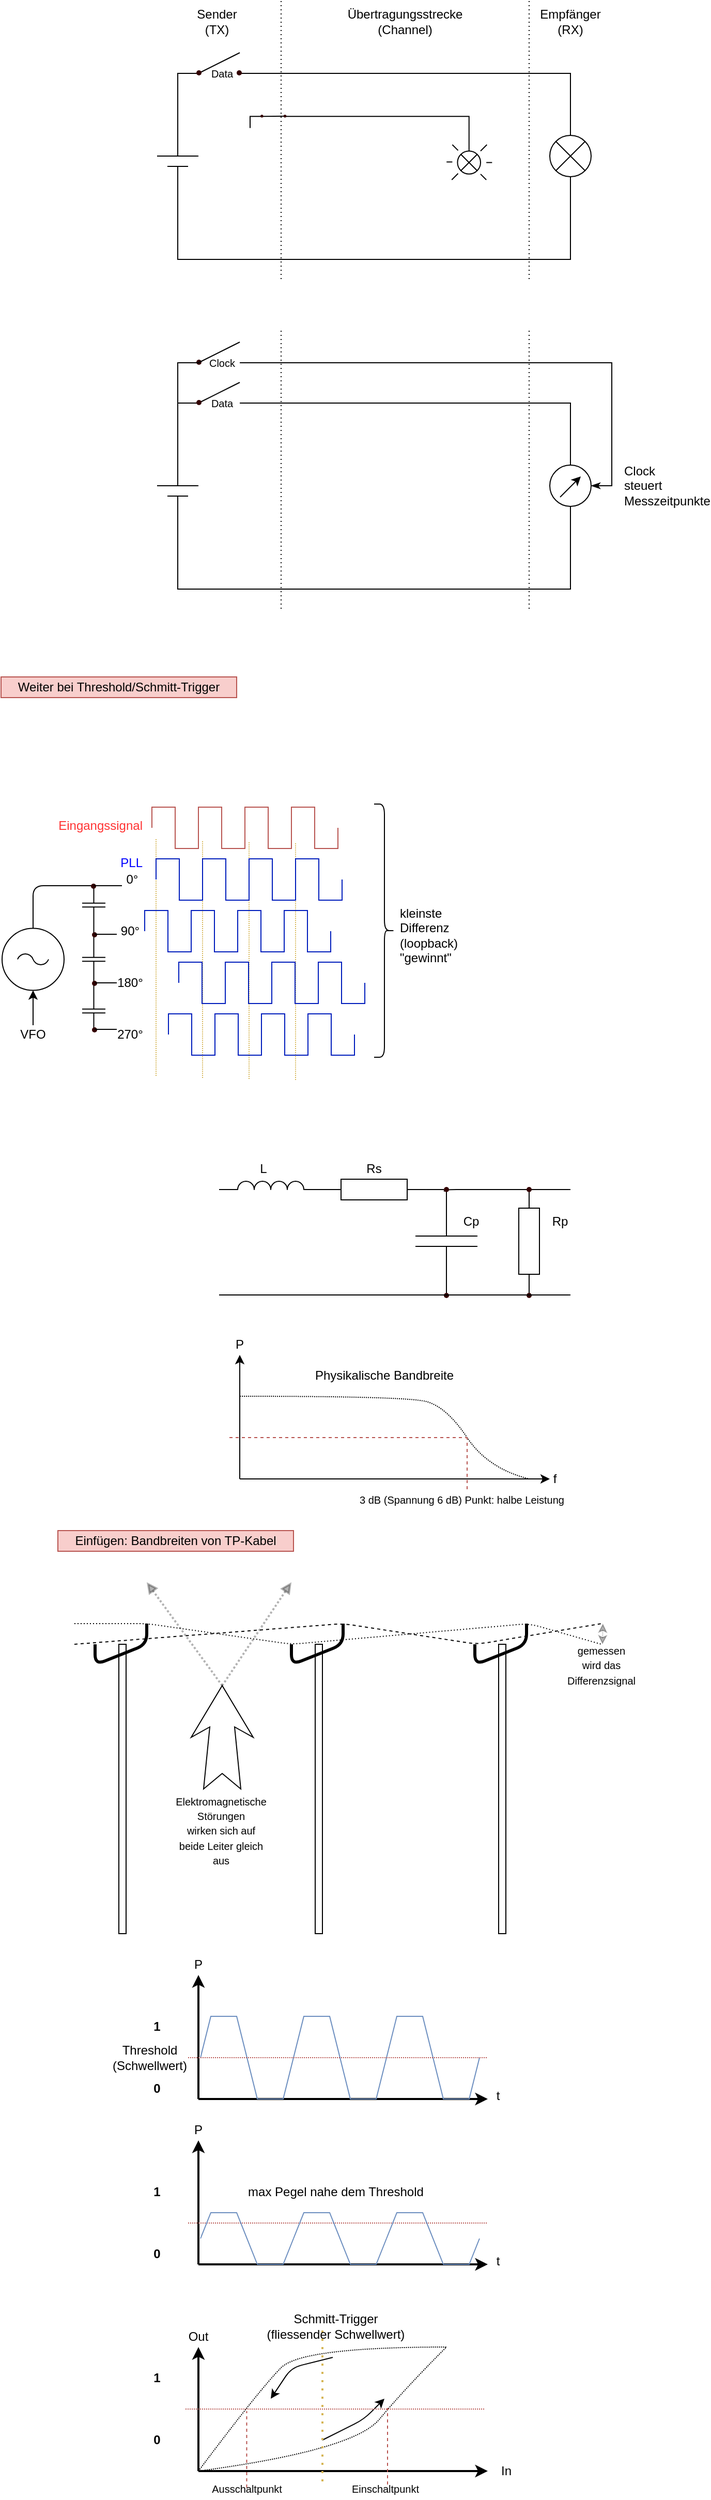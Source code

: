 <mxfile version="13.7.3" type="device"><diagram id="912Zr3RTYpiyvAySCrGM" name="Page-1"><mxGraphModel dx="782" dy="580" grid="0" gridSize="10" guides="1" tooltips="1" connect="1" arrows="1" fold="1" page="1" pageScale="1" pageWidth="1169" pageHeight="827" math="0" shadow="0"><root><mxCell id="0"/><mxCell id="1" parent="0"/><mxCell id="sJ7a5gjdhDYtSohT_rVU-1" value="" style="endArrow=none;html=1;" parent="1" edge="1"><mxGeometry width="50" height="50" relative="1" as="geometry"><mxPoint x="200" y="200" as="sourcePoint"/><mxPoint x="240" y="200" as="targetPoint"/></mxGeometry></mxCell><mxCell id="sJ7a5gjdhDYtSohT_rVU-2" value="" style="endArrow=none;html=1;" parent="1" edge="1"><mxGeometry width="50" height="50" relative="1" as="geometry"><mxPoint x="210" y="210" as="sourcePoint"/><mxPoint x="230" y="210" as="targetPoint"/></mxGeometry></mxCell><mxCell id="sJ7a5gjdhDYtSohT_rVU-6" value="" style="endArrow=none;html=1;rounded=0;" parent="1" edge="1"><mxGeometry width="50" height="50" relative="1" as="geometry"><mxPoint x="280" y="120" as="sourcePoint"/><mxPoint x="600" y="190" as="targetPoint"/><Array as="points"><mxPoint x="600" y="120"/></Array></mxGeometry></mxCell><mxCell id="sJ7a5gjdhDYtSohT_rVU-7" value="" style="endArrow=none;html=1;rounded=0;exitX=0.5;exitY=1;exitDx=0;exitDy=0;" parent="1" source="sJ7a5gjdhDYtSohT_rVU-8" edge="1"><mxGeometry width="50" height="50" relative="1" as="geometry"><mxPoint x="600" y="230" as="sourcePoint"/><mxPoint x="220" y="210" as="targetPoint"/><Array as="points"><mxPoint x="600" y="300"/><mxPoint x="415" y="300"/><mxPoint x="220" y="300"/></Array></mxGeometry></mxCell><mxCell id="sJ7a5gjdhDYtSohT_rVU-8" value="" style="ellipse;whiteSpace=wrap;html=1;aspect=fixed;" parent="1" vertex="1"><mxGeometry x="580" y="180" width="40" height="40" as="geometry"/></mxCell><mxCell id="sJ7a5gjdhDYtSohT_rVU-9" value="" style="endArrow=none;html=1;exitX=0;exitY=1;exitDx=0;exitDy=0;entryX=1;entryY=0;entryDx=0;entryDy=0;" parent="1" source="sJ7a5gjdhDYtSohT_rVU-8" target="sJ7a5gjdhDYtSohT_rVU-8" edge="1"><mxGeometry width="50" height="50" relative="1" as="geometry"><mxPoint x="560" y="500" as="sourcePoint"/><mxPoint x="610" y="450" as="targetPoint"/></mxGeometry></mxCell><mxCell id="sJ7a5gjdhDYtSohT_rVU-10" value="" style="endArrow=none;html=1;exitX=0;exitY=0;exitDx=0;exitDy=0;entryX=1;entryY=1;entryDx=0;entryDy=0;" parent="1" source="sJ7a5gjdhDYtSohT_rVU-8" target="sJ7a5gjdhDYtSohT_rVU-8" edge="1"><mxGeometry width="50" height="50" relative="1" as="geometry"><mxPoint x="560" y="500" as="sourcePoint"/><mxPoint x="610" y="450" as="targetPoint"/></mxGeometry></mxCell><mxCell id="sJ7a5gjdhDYtSohT_rVU-11" value="" style="endArrow=none;html=1;rounded=0;" parent="1" edge="1"><mxGeometry width="50" height="50" relative="1" as="geometry"><mxPoint x="220" y="200" as="sourcePoint"/><mxPoint x="240" y="120" as="targetPoint"/><Array as="points"><mxPoint x="220" y="120"/></Array></mxGeometry></mxCell><mxCell id="sJ7a5gjdhDYtSohT_rVU-12" value="" style="endArrow=none;html=1;" parent="1" edge="1"><mxGeometry width="50" height="50" relative="1" as="geometry"><mxPoint x="240" y="120" as="sourcePoint"/><mxPoint x="280" y="100" as="targetPoint"/></mxGeometry></mxCell><mxCell id="sJ7a5gjdhDYtSohT_rVU-16" value="" style="ellipse;whiteSpace=wrap;html=1;aspect=fixed;fillColor=#330000;strokeColor=none;" parent="1" vertex="1"><mxGeometry x="238" y="117" width="5" height="5" as="geometry"/></mxCell><mxCell id="sJ7a5gjdhDYtSohT_rVU-17" value="" style="endArrow=none;dashed=1;html=1;dashPattern=1 3;strokeWidth=1;" parent="1" edge="1"><mxGeometry width="50" height="50" relative="1" as="geometry"><mxPoint x="320" y="50" as="sourcePoint"/><mxPoint x="320" y="320" as="targetPoint"/></mxGeometry></mxCell><mxCell id="sJ7a5gjdhDYtSohT_rVU-18" value="" style="endArrow=none;dashed=1;html=1;dashPattern=1 3;strokeWidth=1;" parent="1" edge="1"><mxGeometry width="50" height="50" relative="1" as="geometry"><mxPoint x="560" y="50" as="sourcePoint"/><mxPoint x="560" y="320" as="targetPoint"/></mxGeometry></mxCell><mxCell id="sJ7a5gjdhDYtSohT_rVU-20" value="Sender&lt;br&gt;(TX)" style="text;html=1;strokeColor=none;fillColor=none;align=center;verticalAlign=middle;whiteSpace=wrap;rounded=0;" parent="1" vertex="1"><mxGeometry x="238" y="60" width="40" height="20" as="geometry"/></mxCell><mxCell id="sJ7a5gjdhDYtSohT_rVU-21" value="Übertragungsstrecke&lt;br&gt;(Channel)" style="text;html=1;strokeColor=none;fillColor=none;align=center;verticalAlign=middle;whiteSpace=wrap;rounded=0;" parent="1" vertex="1"><mxGeometry x="420" y="60" width="40" height="20" as="geometry"/></mxCell><mxCell id="sJ7a5gjdhDYtSohT_rVU-22" value="Empfänger&lt;br&gt;(RX)" style="text;html=1;strokeColor=none;fillColor=none;align=center;verticalAlign=middle;whiteSpace=wrap;rounded=0;" parent="1" vertex="1"><mxGeometry x="580" y="60" width="40" height="20" as="geometry"/></mxCell><mxCell id="sJ7a5gjdhDYtSohT_rVU-23" value="" style="endArrow=none;html=1;" parent="1" edge="1"><mxGeometry width="50" height="50" relative="1" as="geometry"><mxPoint x="200" y="519.0" as="sourcePoint"/><mxPoint x="240" y="519.0" as="targetPoint"/></mxGeometry></mxCell><mxCell id="sJ7a5gjdhDYtSohT_rVU-24" value="" style="endArrow=none;html=1;" parent="1" edge="1"><mxGeometry width="50" height="50" relative="1" as="geometry"><mxPoint x="210" y="529.0" as="sourcePoint"/><mxPoint x="230" y="529.0" as="targetPoint"/></mxGeometry></mxCell><mxCell id="sJ7a5gjdhDYtSohT_rVU-25" value="" style="endArrow=none;html=1;rounded=0;" parent="1" edge="1"><mxGeometry width="50" height="50" relative="1" as="geometry"><mxPoint x="280" y="439.0" as="sourcePoint"/><mxPoint x="600" y="509.0" as="targetPoint"/><Array as="points"><mxPoint x="600" y="439"/></Array></mxGeometry></mxCell><mxCell id="sJ7a5gjdhDYtSohT_rVU-26" value="" style="endArrow=none;html=1;rounded=0;exitX=0.5;exitY=1;exitDx=0;exitDy=0;" parent="1" source="sJ7a5gjdhDYtSohT_rVU-27" edge="1"><mxGeometry width="50" height="50" relative="1" as="geometry"><mxPoint x="600" y="549" as="sourcePoint"/><mxPoint x="220" y="529.0" as="targetPoint"/><Array as="points"><mxPoint x="600" y="619"/><mxPoint x="415" y="619"/><mxPoint x="220" y="619"/></Array></mxGeometry></mxCell><mxCell id="sJ7a5gjdhDYtSohT_rVU-27" value="" style="ellipse;whiteSpace=wrap;html=1;aspect=fixed;" parent="1" vertex="1"><mxGeometry x="580" y="499" width="40" height="40" as="geometry"/></mxCell><mxCell id="sJ7a5gjdhDYtSohT_rVU-30" value="" style="endArrow=none;html=1;rounded=0;" parent="1" edge="1"><mxGeometry width="50" height="50" relative="1" as="geometry"><mxPoint x="220" y="519.0" as="sourcePoint"/><mxPoint x="240" y="439.0" as="targetPoint"/><Array as="points"><mxPoint x="220" y="439"/></Array></mxGeometry></mxCell><mxCell id="sJ7a5gjdhDYtSohT_rVU-31" value="" style="endArrow=none;html=1;" parent="1" edge="1"><mxGeometry width="50" height="50" relative="1" as="geometry"><mxPoint x="240" y="439.0" as="sourcePoint"/><mxPoint x="280" y="419.0" as="targetPoint"/></mxGeometry></mxCell><mxCell id="sJ7a5gjdhDYtSohT_rVU-32" value="" style="ellipse;whiteSpace=wrap;html=1;aspect=fixed;fillColor=#330000;strokeColor=none;" parent="1" vertex="1"><mxGeometry x="238" y="436" width="5" height="5" as="geometry"/></mxCell><mxCell id="sJ7a5gjdhDYtSohT_rVU-33" value="" style="endArrow=none;dashed=1;html=1;dashPattern=1 3;strokeWidth=1;" parent="1" edge="1"><mxGeometry width="50" height="50" relative="1" as="geometry"><mxPoint x="320" y="369" as="sourcePoint"/><mxPoint x="320" y="639.0" as="targetPoint"/></mxGeometry></mxCell><mxCell id="sJ7a5gjdhDYtSohT_rVU-34" value="" style="endArrow=none;dashed=1;html=1;dashPattern=1 3;strokeWidth=1;" parent="1" edge="1"><mxGeometry width="50" height="50" relative="1" as="geometry"><mxPoint x="560" y="369" as="sourcePoint"/><mxPoint x="560" y="639.0" as="targetPoint"/></mxGeometry></mxCell><mxCell id="sJ7a5gjdhDYtSohT_rVU-38" value="" style="ellipse;whiteSpace=wrap;html=1;aspect=fixed;fillColor=#330000;strokeColor=none;" parent="1" vertex="1"><mxGeometry x="238" y="397" width="5" height="5" as="geometry"/></mxCell><mxCell id="sJ7a5gjdhDYtSohT_rVU-39" value="" style="endArrow=none;html=1;" parent="1" edge="1"><mxGeometry width="50" height="50" relative="1" as="geometry"><mxPoint x="240" y="400" as="sourcePoint"/><mxPoint x="280" y="380" as="targetPoint"/></mxGeometry></mxCell><mxCell id="sJ7a5gjdhDYtSohT_rVU-40" value="" style="endArrow=none;html=1;rounded=0;" parent="1" edge="1"><mxGeometry width="50" height="50" relative="1" as="geometry"><mxPoint x="220" y="480" as="sourcePoint"/><mxPoint x="240" y="400" as="targetPoint"/><Array as="points"><mxPoint x="220" y="400"/></Array></mxGeometry></mxCell><mxCell id="sJ7a5gjdhDYtSohT_rVU-41" value="Data" style="text;html=1;strokeColor=none;fillColor=none;align=center;verticalAlign=middle;whiteSpace=wrap;rounded=0;fontSize=10;" parent="1" vertex="1"><mxGeometry x="243" y="109.5" width="40" height="20" as="geometry"/></mxCell><mxCell id="sJ7a5gjdhDYtSohT_rVU-42" value="Data" style="text;html=1;strokeColor=none;fillColor=none;align=center;verticalAlign=middle;whiteSpace=wrap;rounded=0;fontSize=10;" parent="1" vertex="1"><mxGeometry x="243" y="428.5" width="40" height="20" as="geometry"/></mxCell><mxCell id="sJ7a5gjdhDYtSohT_rVU-43" value="Clock" style="text;html=1;strokeColor=none;fillColor=none;align=center;verticalAlign=middle;whiteSpace=wrap;rounded=0;fontSize=10;" parent="1" vertex="1"><mxGeometry x="243" y="389.5" width="40" height="20" as="geometry"/></mxCell><mxCell id="sJ7a5gjdhDYtSohT_rVU-44" value="" style="endArrow=classicThin;html=1;rounded=0;entryX=1;entryY=0.5;entryDx=0;entryDy=0;endFill=1;" parent="1" target="sJ7a5gjdhDYtSohT_rVU-27" edge="1"><mxGeometry width="50" height="50" relative="1" as="geometry"><mxPoint x="280" y="400" as="sourcePoint"/><mxPoint x="640" y="540" as="targetPoint"/><Array as="points"><mxPoint x="640" y="400"/><mxPoint x="640" y="519"/></Array></mxGeometry></mxCell><mxCell id="sJ7a5gjdhDYtSohT_rVU-46" value="" style="endArrow=classic;html=1;strokeWidth=1;fontSize=10;" parent="1" edge="1"><mxGeometry width="50" height="50" relative="1" as="geometry"><mxPoint x="590" y="530" as="sourcePoint"/><mxPoint x="610" y="510" as="targetPoint"/></mxGeometry></mxCell><mxCell id="SCZseLFrCrhYVlRCKKbG-1" value="Clock&lt;br&gt;steuert&lt;br&gt;Messzeitpunkte" style="text;html=1;strokeColor=none;fillColor=none;align=left;verticalAlign=middle;whiteSpace=wrap;rounded=0;" vertex="1" parent="1"><mxGeometry x="650" y="509" width="40" height="20" as="geometry"/></mxCell><mxCell id="SCZseLFrCrhYVlRCKKbG-12" value="" style="ellipse;whiteSpace=wrap;html=1;aspect=fixed;fillColor=#330000;strokeColor=none;" vertex="1" parent="1"><mxGeometry x="277" y="117" width="5" height="5" as="geometry"/></mxCell><mxCell id="SCZseLFrCrhYVlRCKKbG-22" value="" style="group" vertex="1" connectable="0" parent="1"><mxGeometry x="290" y="160" width="234.16" height="63" as="geometry"/></mxCell><mxCell id="SCZseLFrCrhYVlRCKKbG-4" value="" style="endArrow=none;html=1;rounded=0;" edge="1" parent="SCZseLFrCrhYVlRCKKbG-22"><mxGeometry width="50" height="50" relative="1" as="geometry"><mxPoint x="33.451" y="1.673" as="sourcePoint"/><mxPoint x="211.859" y="40.699" as="targetPoint"/><Array as="points"><mxPoint x="211.859" y="1.673"/></Array></mxGeometry></mxCell><mxCell id="SCZseLFrCrhYVlRCKKbG-5" value="" style="ellipse;whiteSpace=wrap;html=1;aspect=fixed;" vertex="1" parent="SCZseLFrCrhYVlRCKKbG-22"><mxGeometry x="200.709" y="35.124" width="22.301" height="22.301" as="geometry"/></mxCell><mxCell id="SCZseLFrCrhYVlRCKKbG-6" value="" style="endArrow=none;html=1;exitX=0;exitY=1;exitDx=0;exitDy=0;entryX=1;entryY=0;entryDx=0;entryDy=0;" edge="1" source="SCZseLFrCrhYVlRCKKbG-5" target="SCZseLFrCrhYVlRCKKbG-5" parent="SCZseLFrCrhYVlRCKKbG-22"><mxGeometry width="50" height="50" relative="1" as="geometry"><mxPoint x="189.558" y="213.531" as="sourcePoint"/><mxPoint x="217.434" y="185.655" as="targetPoint"/></mxGeometry></mxCell><mxCell id="SCZseLFrCrhYVlRCKKbG-7" value="" style="endArrow=none;html=1;exitX=0;exitY=0;exitDx=0;exitDy=0;entryX=1;entryY=1;entryDx=0;entryDy=0;" edge="1" source="SCZseLFrCrhYVlRCKKbG-5" target="SCZseLFrCrhYVlRCKKbG-5" parent="SCZseLFrCrhYVlRCKKbG-22"><mxGeometry width="50" height="50" relative="1" as="geometry"><mxPoint x="189.558" y="213.531" as="sourcePoint"/><mxPoint x="217.434" y="185.655" as="targetPoint"/></mxGeometry></mxCell><mxCell id="SCZseLFrCrhYVlRCKKbG-8" value="" style="endArrow=none;html=1;rounded=0;" edge="1" parent="SCZseLFrCrhYVlRCKKbG-22"><mxGeometry width="50" height="50" relative="1" as="geometry"><mxPoint y="12.823" as="sourcePoint"/><mxPoint x="11.15" y="1.673" as="targetPoint"/><Array as="points"><mxPoint y="1.673"/></Array></mxGeometry></mxCell><mxCell id="SCZseLFrCrhYVlRCKKbG-9" value="" style="endArrow=none;html=1;entryX=1;entryY=0.5;entryDx=0;entryDy=0;" edge="1" parent="SCZseLFrCrhYVlRCKKbG-22"><mxGeometry width="50" height="50" relative="1" as="geometry"><mxPoint x="11.15" y="1.673" as="sourcePoint"/><mxPoint x="35.124" y="1.394" as="targetPoint"/></mxGeometry></mxCell><mxCell id="SCZseLFrCrhYVlRCKKbG-10" value="" style="ellipse;whiteSpace=wrap;html=1;aspect=fixed;fillColor=#330000;strokeColor=none;" vertex="1" parent="SCZseLFrCrhYVlRCKKbG-22"><mxGeometry x="10.035" width="2.788" height="2.788" as="geometry"/></mxCell><mxCell id="SCZseLFrCrhYVlRCKKbG-13" value="" style="ellipse;whiteSpace=wrap;html=1;aspect=fixed;fillColor=#330000;strokeColor=none;" vertex="1" parent="SCZseLFrCrhYVlRCKKbG-22"><mxGeometry x="32.336" width="2.788" height="2.788" as="geometry"/></mxCell><mxCell id="SCZseLFrCrhYVlRCKKbG-14" value="" style="endArrow=none;html=1;" edge="1" parent="SCZseLFrCrhYVlRCKKbG-22"><mxGeometry width="50" height="50" relative="1" as="geometry"><mxPoint x="223.01" y="35.124" as="sourcePoint"/><mxPoint x="229.142" y="28.991" as="targetPoint"/></mxGeometry></mxCell><mxCell id="SCZseLFrCrhYVlRCKKbG-16" value="" style="endArrow=none;html=1;" edge="1" parent="SCZseLFrCrhYVlRCKKbG-22"><mxGeometry width="50" height="50" relative="1" as="geometry"><mxPoint x="228.585" y="46.274" as="sourcePoint"/><mxPoint x="234.16" y="46.274" as="targetPoint"/></mxGeometry></mxCell><mxCell id="SCZseLFrCrhYVlRCKKbG-17" value="" style="endArrow=none;html=1;" edge="1" parent="SCZseLFrCrhYVlRCKKbG-22"><mxGeometry width="50" height="50" relative="1" as="geometry"><mxPoint x="223.01" y="57.425" as="sourcePoint"/><mxPoint x="228.585" y="63" as="targetPoint"/></mxGeometry></mxCell><mxCell id="SCZseLFrCrhYVlRCKKbG-21" value="" style="group;flipH=1;flipV=1;rotation=-180;" vertex="1" connectable="0" parent="SCZseLFrCrhYVlRCKKbG-22"><mxGeometry x="190.116" y="28.991" width="11.15" height="34.009" as="geometry"/></mxCell><mxCell id="SCZseLFrCrhYVlRCKKbG-18" value="" style="endArrow=none;html=1;" edge="1" parent="SCZseLFrCrhYVlRCKKbG-21"><mxGeometry width="50" height="50" relative="1" as="geometry"><mxPoint x="11.15" y="27.876" as="sourcePoint"/><mxPoint x="5.018" y="34.009" as="targetPoint"/></mxGeometry></mxCell><mxCell id="SCZseLFrCrhYVlRCKKbG-19" value="" style="endArrow=none;html=1;" edge="1" parent="SCZseLFrCrhYVlRCKKbG-21"><mxGeometry width="50" height="50" relative="1" as="geometry"><mxPoint x="5.575" y="16.726" as="sourcePoint"/><mxPoint y="16.726" as="targetPoint"/></mxGeometry></mxCell><mxCell id="SCZseLFrCrhYVlRCKKbG-20" value="" style="endArrow=none;html=1;" edge="1" parent="SCZseLFrCrhYVlRCKKbG-21"><mxGeometry width="50" height="50" relative="1" as="geometry"><mxPoint x="11.15" y="5.575" as="sourcePoint"/><mxPoint x="5.575" as="targetPoint"/></mxGeometry></mxCell><mxCell id="SCZseLFrCrhYVlRCKKbG-25" value="" style="pointerEvents=1;verticalLabelPosition=bottom;shadow=0;dashed=0;align=center;html=1;verticalAlign=top;shape=mxgraph.electrical.resistors.resistor_1;" vertex="1" parent="1"><mxGeometry x="360" y="1190" width="100" height="20" as="geometry"/></mxCell><mxCell id="SCZseLFrCrhYVlRCKKbG-26" value="" style="pointerEvents=1;verticalLabelPosition=bottom;shadow=0;dashed=0;align=center;html=1;verticalAlign=top;shape=mxgraph.electrical.resistors.resistor_1;rotation=90;" vertex="1" parent="1"><mxGeometry x="510" y="1240" width="100" height="20" as="geometry"/></mxCell><mxCell id="SCZseLFrCrhYVlRCKKbG-27" value="" style="pointerEvents=1;verticalLabelPosition=bottom;shadow=0;dashed=0;align=center;html=1;verticalAlign=top;shape=mxgraph.electrical.inductors.inductor_3;" vertex="1" parent="1"><mxGeometry x="260" y="1192" width="100" height="8" as="geometry"/></mxCell><mxCell id="SCZseLFrCrhYVlRCKKbG-30" value="" style="pointerEvents=1;verticalLabelPosition=bottom;shadow=0;dashed=0;align=center;html=1;verticalAlign=top;shape=mxgraph.electrical.capacitors.capacitor_1;rotation=90;" vertex="1" parent="1"><mxGeometry x="430" y="1220" width="100" height="60" as="geometry"/></mxCell><mxCell id="SCZseLFrCrhYVlRCKKbG-31" value="" style="endArrow=none;html=1;exitX=0;exitY=0.833;exitDx=0;exitDy=0;exitPerimeter=0;" edge="1" parent="1" source="SCZseLFrCrhYVlRCKKbG-32"><mxGeometry width="50" height="50" relative="1" as="geometry"><mxPoint x="410" y="1240" as="sourcePoint"/><mxPoint x="600" y="1200" as="targetPoint"/><Array as="points"><mxPoint x="480" y="1200"/></Array></mxGeometry></mxCell><mxCell id="SCZseLFrCrhYVlRCKKbG-32" value="" style="ellipse;whiteSpace=wrap;html=1;aspect=fixed;fillColor=#330000;strokeColor=none;" vertex="1" parent="1"><mxGeometry x="477.5" y="1197.5" width="5" height="5" as="geometry"/></mxCell><mxCell id="SCZseLFrCrhYVlRCKKbG-33" value="" style="endArrow=none;html=1;entryX=0;entryY=0.5;entryDx=0;entryDy=0;entryPerimeter=0;exitX=0;exitY=0.833;exitDx=0;exitDy=0;exitPerimeter=0;" edge="1" parent="1" source="SCZseLFrCrhYVlRCKKbG-30" target="SCZseLFrCrhYVlRCKKbG-32"><mxGeometry width="50" height="50" relative="1" as="geometry"><mxPoint x="460.02" y="1200" as="sourcePoint"/><mxPoint x="560" y="1200" as="targetPoint"/><Array as="points"/></mxGeometry></mxCell><mxCell id="SCZseLFrCrhYVlRCKKbG-34" value="" style="ellipse;whiteSpace=wrap;html=1;aspect=fixed;fillColor=#330000;strokeColor=none;" vertex="1" parent="1"><mxGeometry x="477.5" y="1300" width="5" height="5" as="geometry"/></mxCell><mxCell id="SCZseLFrCrhYVlRCKKbG-38" value="" style="ellipse;whiteSpace=wrap;html=1;aspect=fixed;fillColor=#330000;strokeColor=none;" vertex="1" parent="1"><mxGeometry x="557.5" y="1197.5" width="5" height="5" as="geometry"/></mxCell><mxCell id="SCZseLFrCrhYVlRCKKbG-39" value="" style="ellipse;whiteSpace=wrap;html=1;aspect=fixed;fillColor=#330000;strokeColor=none;" vertex="1" parent="1"><mxGeometry x="557.5" y="1300" width="5" height="5" as="geometry"/></mxCell><mxCell id="SCZseLFrCrhYVlRCKKbG-40" value="" style="endArrow=none;html=1;" edge="1" parent="1"><mxGeometry width="50" height="50" relative="1" as="geometry"><mxPoint x="260" y="1302" as="sourcePoint"/><mxPoint x="600" y="1302" as="targetPoint"/></mxGeometry></mxCell><mxCell id="SCZseLFrCrhYVlRCKKbG-41" value="L" style="text;html=1;strokeColor=none;fillColor=none;align=center;verticalAlign=middle;whiteSpace=wrap;rounded=0;" vertex="1" parent="1"><mxGeometry x="283" y="1170" width="40" height="20" as="geometry"/></mxCell><mxCell id="SCZseLFrCrhYVlRCKKbG-42" value="Rs" style="text;html=1;strokeColor=none;fillColor=none;align=center;verticalAlign=middle;whiteSpace=wrap;rounded=0;" vertex="1" parent="1"><mxGeometry x="390" y="1170" width="40" height="20" as="geometry"/></mxCell><mxCell id="SCZseLFrCrhYVlRCKKbG-43" value="Rp" style="text;html=1;strokeColor=none;fillColor=none;align=center;verticalAlign=middle;whiteSpace=wrap;rounded=0;" vertex="1" parent="1"><mxGeometry x="570" y="1221" width="40" height="20" as="geometry"/></mxCell><mxCell id="SCZseLFrCrhYVlRCKKbG-44" value="Cp" style="text;html=1;strokeColor=none;fillColor=none;align=center;verticalAlign=middle;whiteSpace=wrap;rounded=0;" vertex="1" parent="1"><mxGeometry x="484.16" y="1221" width="40" height="20" as="geometry"/></mxCell><mxCell id="SCZseLFrCrhYVlRCKKbG-45" value="" style="endArrow=classic;html=1;" edge="1" parent="1"><mxGeometry width="50" height="50" relative="1" as="geometry"><mxPoint x="280" y="1480" as="sourcePoint"/><mxPoint x="580" y="1480" as="targetPoint"/></mxGeometry></mxCell><mxCell id="SCZseLFrCrhYVlRCKKbG-46" value="" style="endArrow=classic;html=1;" edge="1" parent="1"><mxGeometry width="50" height="50" relative="1" as="geometry"><mxPoint x="280" y="1480" as="sourcePoint"/><mxPoint x="280" y="1360" as="targetPoint"/></mxGeometry></mxCell><mxCell id="SCZseLFrCrhYVlRCKKbG-47" value="P" style="text;html=1;strokeColor=none;fillColor=none;align=center;verticalAlign=middle;whiteSpace=wrap;rounded=0;" vertex="1" parent="1"><mxGeometry x="260" y="1340" width="40" height="20" as="geometry"/></mxCell><mxCell id="SCZseLFrCrhYVlRCKKbG-48" value="f" style="text;html=1;strokeColor=none;fillColor=none;align=center;verticalAlign=middle;whiteSpace=wrap;rounded=0;" vertex="1" parent="1"><mxGeometry x="565" y="1470" width="40" height="20" as="geometry"/></mxCell><mxCell id="SCZseLFrCrhYVlRCKKbG-50" value="" style="curved=1;endArrow=none;html=1;endFill=0;dashed=1;dashPattern=1 1;" edge="1" parent="1"><mxGeometry width="50" height="50" relative="1" as="geometry"><mxPoint x="280" y="1400" as="sourcePoint"/><mxPoint x="560" y="1480" as="targetPoint"/><Array as="points"><mxPoint x="440" y="1400"/><mxPoint x="480" y="1410"/><mxPoint x="520" y="1470"/></Array></mxGeometry></mxCell><mxCell id="SCZseLFrCrhYVlRCKKbG-59" value="0°" style="text;html=1;strokeColor=none;fillColor=none;align=center;verticalAlign=middle;whiteSpace=wrap;rounded=0;" vertex="1" parent="1"><mxGeometry x="156" y="890" width="40" height="20" as="geometry"/></mxCell><mxCell id="SCZseLFrCrhYVlRCKKbG-60" value="90°" style="text;html=1;strokeColor=none;fillColor=none;align=center;verticalAlign=middle;whiteSpace=wrap;rounded=0;" vertex="1" parent="1"><mxGeometry x="154" y="940" width="40" height="20" as="geometry"/></mxCell><mxCell id="SCZseLFrCrhYVlRCKKbG-61" value="180°" style="text;html=1;strokeColor=none;fillColor=none;align=center;verticalAlign=middle;whiteSpace=wrap;rounded=0;" vertex="1" parent="1"><mxGeometry x="154" y="990" width="40" height="20" as="geometry"/></mxCell><mxCell id="SCZseLFrCrhYVlRCKKbG-62" value="270°" style="text;html=1;strokeColor=none;fillColor=none;align=center;verticalAlign=middle;whiteSpace=wrap;rounded=0;" vertex="1" parent="1"><mxGeometry x="154" y="1040" width="40" height="20" as="geometry"/></mxCell><mxCell id="SCZseLFrCrhYVlRCKKbG-66" value="" style="rounded=0;whiteSpace=wrap;html=1;align=left;" vertex="1" parent="1"><mxGeometry x="163" y="1640" width="7" height="280" as="geometry"/></mxCell><mxCell id="SCZseLFrCrhYVlRCKKbG-67" value="" style="endArrow=none;html=1;strokeWidth=3;" edge="1" parent="1"><mxGeometry width="50" height="50" relative="1" as="geometry"><mxPoint x="140" y="1640" as="sourcePoint"/><mxPoint x="190" y="1620" as="targetPoint"/><Array as="points"><mxPoint x="140" y="1660"/><mxPoint x="190" y="1640"/></Array></mxGeometry></mxCell><mxCell id="SCZseLFrCrhYVlRCKKbG-68" value="" style="rounded=0;whiteSpace=wrap;html=1;align=left;" vertex="1" parent="1"><mxGeometry x="353" y="1640" width="7" height="280" as="geometry"/></mxCell><mxCell id="SCZseLFrCrhYVlRCKKbG-69" value="" style="endArrow=none;html=1;strokeWidth=3;" edge="1" parent="1"><mxGeometry width="50" height="50" relative="1" as="geometry"><mxPoint x="330" y="1640" as="sourcePoint"/><mxPoint x="380" y="1620" as="targetPoint"/><Array as="points"><mxPoint x="330" y="1660"/><mxPoint x="380" y="1640"/></Array></mxGeometry></mxCell><mxCell id="SCZseLFrCrhYVlRCKKbG-70" value="" style="rounded=0;whiteSpace=wrap;html=1;align=left;" vertex="1" parent="1"><mxGeometry x="530.5" y="1640" width="7" height="280" as="geometry"/></mxCell><mxCell id="SCZseLFrCrhYVlRCKKbG-71" value="" style="endArrow=none;html=1;strokeWidth=3;" edge="1" parent="1"><mxGeometry width="50" height="50" relative="1" as="geometry"><mxPoint x="507.5" y="1640" as="sourcePoint"/><mxPoint x="557.5" y="1620" as="targetPoint"/><Array as="points"><mxPoint x="507.5" y="1660"/><mxPoint x="557.5" y="1640"/></Array></mxGeometry></mxCell><mxCell id="SCZseLFrCrhYVlRCKKbG-72" value="" style="endArrow=none;html=1;strokeWidth=1;dashed=1;dashPattern=1 2;" edge="1" parent="1"><mxGeometry width="50" height="50" relative="1" as="geometry"><mxPoint x="120" y="1620" as="sourcePoint"/><mxPoint x="630" y="1640" as="targetPoint"/><Array as="points"><mxPoint x="190" y="1620"/><mxPoint x="330" y="1640"/><mxPoint x="560" y="1620"/></Array></mxGeometry></mxCell><mxCell id="SCZseLFrCrhYVlRCKKbG-74" value="" style="endArrow=none;html=1;dashed=1;strokeWidth=1;" edge="1" parent="1"><mxGeometry width="50" height="50" relative="1" as="geometry"><mxPoint x="120" y="1640" as="sourcePoint"/><mxPoint x="630" y="1620" as="targetPoint"/><Array as="points"><mxPoint x="380" y="1620"/><mxPoint x="510" y="1640"/></Array></mxGeometry></mxCell><mxCell id="SCZseLFrCrhYVlRCKKbG-75" value="" style="html=1;shadow=0;dashed=0;align=center;verticalAlign=middle;shape=mxgraph.arrows2.stylisedArrow;dy=0.6;dx=40;notch=15;feather=0.4;rotation=-90;" vertex="1" parent="1"><mxGeometry x="213" y="1700" width="100" height="60" as="geometry"/></mxCell><mxCell id="SCZseLFrCrhYVlRCKKbG-76" value="" style="endArrow=block;dashed=1;html=1;dashPattern=1 1;strokeWidth=2;exitX=1;exitY=0.5;exitDx=0;exitDy=0;exitPerimeter=0;opacity=30;endFill=1;" edge="1" parent="1" source="SCZseLFrCrhYVlRCKKbG-75"><mxGeometry width="50" height="50" relative="1" as="geometry"><mxPoint x="340" y="1780" as="sourcePoint"/><mxPoint x="190" y="1580" as="targetPoint"/></mxGeometry></mxCell><mxCell id="SCZseLFrCrhYVlRCKKbG-77" value="&lt;font style=&quot;font-size: 10px&quot;&gt;Elektromagnetische&lt;br&gt;Störungen&lt;br&gt;wirken sich auf beide Leiter gleich aus&lt;/font&gt;" style="text;html=1;strokeColor=none;fillColor=none;align=center;verticalAlign=middle;whiteSpace=wrap;rounded=0;" vertex="1" parent="1"><mxGeometry x="242" y="1810" width="40" height="20" as="geometry"/></mxCell><mxCell id="SCZseLFrCrhYVlRCKKbG-78" value="" style="endArrow=block;dashed=1;html=1;dashPattern=1 1;strokeWidth=2;opacity=30;exitX=1;exitY=0.5;exitDx=0;exitDy=0;exitPerimeter=0;endFill=1;" edge="1" parent="1" source="SCZseLFrCrhYVlRCKKbG-75"><mxGeometry width="50" height="50" relative="1" as="geometry"><mxPoint x="170" y="1580" as="sourcePoint"/><mxPoint x="330" y="1580" as="targetPoint"/></mxGeometry></mxCell><mxCell id="SCZseLFrCrhYVlRCKKbG-79" value="" style="endArrow=classic;startArrow=classic;html=1;dashed=1;dashPattern=1 1;strokeWidth=1;opacity=30;" edge="1" parent="1"><mxGeometry width="50" height="50" relative="1" as="geometry"><mxPoint x="631" y="1640" as="sourcePoint"/><mxPoint x="631.379" y="1620" as="targetPoint"/></mxGeometry></mxCell><mxCell id="SCZseLFrCrhYVlRCKKbG-80" value="&lt;font style=&quot;font-size: 10px&quot;&gt;gemessen wird das Differenzsignal&lt;/font&gt;" style="text;html=1;strokeColor=none;fillColor=none;align=center;verticalAlign=middle;whiteSpace=wrap;rounded=0;" vertex="1" parent="1"><mxGeometry x="610" y="1650" width="40" height="20" as="geometry"/></mxCell><mxCell id="SCZseLFrCrhYVlRCKKbG-81" value="" style="endArrow=classic;html=1;strokeWidth=2;" edge="1" parent="1"><mxGeometry width="50" height="50" relative="1" as="geometry"><mxPoint x="240" y="2080" as="sourcePoint"/><mxPoint x="520" y="2080" as="targetPoint"/></mxGeometry></mxCell><mxCell id="SCZseLFrCrhYVlRCKKbG-82" value="" style="endArrow=classic;html=1;strokeWidth=2;" edge="1" parent="1"><mxGeometry width="50" height="50" relative="1" as="geometry"><mxPoint x="240" y="2080" as="sourcePoint"/><mxPoint x="240" y="1960" as="targetPoint"/></mxGeometry></mxCell><mxCell id="SCZseLFrCrhYVlRCKKbG-83" value="P" style="text;html=1;strokeColor=none;fillColor=none;align=center;verticalAlign=middle;whiteSpace=wrap;rounded=0;" vertex="1" parent="1"><mxGeometry x="220" y="1940" width="40" height="20" as="geometry"/></mxCell><mxCell id="SCZseLFrCrhYVlRCKKbG-84" value="t" style="text;html=1;strokeColor=none;fillColor=none;align=center;verticalAlign=middle;whiteSpace=wrap;rounded=0;" vertex="1" parent="1"><mxGeometry x="510" y="2067" width="40" height="20" as="geometry"/></mxCell><mxCell id="SCZseLFrCrhYVlRCKKbG-85" value="" style="pointerEvents=1;verticalLabelPosition=bottom;shadow=0;dashed=0;align=center;html=1;verticalAlign=top;shape=mxgraph.electrical.waveforms.slow_square_wave;fillColor=#dae8fc;strokeColor=#6c8ebf;" vertex="1" parent="1"><mxGeometry x="242" y="2000" width="90" height="80" as="geometry"/></mxCell><mxCell id="SCZseLFrCrhYVlRCKKbG-86" value="" style="pointerEvents=1;verticalLabelPosition=bottom;shadow=0;dashed=0;align=center;html=1;verticalAlign=top;shape=mxgraph.electrical.waveforms.slow_square_wave;fillColor=#dae8fc;strokeColor=#6c8ebf;" vertex="1" parent="1"><mxGeometry x="332" y="2000" width="90" height="80" as="geometry"/></mxCell><mxCell id="SCZseLFrCrhYVlRCKKbG-87" value="" style="pointerEvents=1;verticalLabelPosition=bottom;shadow=0;dashed=0;align=center;html=1;verticalAlign=top;shape=mxgraph.electrical.waveforms.slow_square_wave;fillColor=#dae8fc;strokeColor=#6c8ebf;" vertex="1" parent="1"><mxGeometry x="422" y="2000" width="90" height="80" as="geometry"/></mxCell><mxCell id="SCZseLFrCrhYVlRCKKbG-88" value="" style="endArrow=none;dashed=1;html=1;dashPattern=1 1;strokeWidth=1;fillColor=#f8cecc;strokeColor=#b85450;" edge="1" parent="1"><mxGeometry width="50" height="50" relative="1" as="geometry"><mxPoint x="230" y="2040" as="sourcePoint"/><mxPoint x="520" y="2040" as="targetPoint"/></mxGeometry></mxCell><mxCell id="SCZseLFrCrhYVlRCKKbG-89" value="Threshold&lt;br&gt;&lt;div style=&quot;text-align: right&quot;&gt;&lt;span&gt;(Schwellwert)&lt;/span&gt;&lt;/div&gt;" style="text;html=1;strokeColor=none;fillColor=none;align=center;verticalAlign=middle;whiteSpace=wrap;rounded=0;" vertex="1" parent="1"><mxGeometry x="173" y="2030" width="40" height="20" as="geometry"/></mxCell><mxCell id="SCZseLFrCrhYVlRCKKbG-90" value="0" style="text;html=1;strokeColor=none;fillColor=none;align=center;verticalAlign=middle;whiteSpace=wrap;rounded=0;fontStyle=1" vertex="1" parent="1"><mxGeometry x="180" y="2060" width="40" height="20" as="geometry"/></mxCell><mxCell id="SCZseLFrCrhYVlRCKKbG-91" value="1" style="text;html=1;strokeColor=none;fillColor=none;align=center;verticalAlign=middle;whiteSpace=wrap;rounded=0;fontStyle=1" vertex="1" parent="1"><mxGeometry x="180" y="2000" width="40" height="20" as="geometry"/></mxCell><mxCell id="SCZseLFrCrhYVlRCKKbG-92" value="" style="endArrow=classic;html=1;strokeWidth=2;" edge="1" parent="1"><mxGeometry width="50" height="50" relative="1" as="geometry"><mxPoint x="240" y="2240" as="sourcePoint"/><mxPoint x="520" y="2240" as="targetPoint"/></mxGeometry></mxCell><mxCell id="SCZseLFrCrhYVlRCKKbG-93" value="" style="endArrow=classic;html=1;strokeWidth=2;" edge="1" parent="1"><mxGeometry width="50" height="50" relative="1" as="geometry"><mxPoint x="240" y="2240" as="sourcePoint"/><mxPoint x="240" y="2120" as="targetPoint"/></mxGeometry></mxCell><mxCell id="SCZseLFrCrhYVlRCKKbG-94" value="P" style="text;html=1;strokeColor=none;fillColor=none;align=center;verticalAlign=middle;whiteSpace=wrap;rounded=0;" vertex="1" parent="1"><mxGeometry x="220" y="2100" width="40" height="20" as="geometry"/></mxCell><mxCell id="SCZseLFrCrhYVlRCKKbG-95" value="t" style="text;html=1;strokeColor=none;fillColor=none;align=center;verticalAlign=middle;whiteSpace=wrap;rounded=0;" vertex="1" parent="1"><mxGeometry x="510" y="2227" width="40" height="20" as="geometry"/></mxCell><mxCell id="SCZseLFrCrhYVlRCKKbG-99" value="" style="endArrow=none;dashed=1;html=1;dashPattern=1 1;strokeWidth=1;fillColor=#f8cecc;strokeColor=#b85450;" edge="1" parent="1"><mxGeometry width="50" height="50" relative="1" as="geometry"><mxPoint x="230" y="2200" as="sourcePoint"/><mxPoint x="520" y="2200" as="targetPoint"/></mxGeometry></mxCell><mxCell id="SCZseLFrCrhYVlRCKKbG-101" value="0" style="text;html=1;strokeColor=none;fillColor=none;align=center;verticalAlign=middle;whiteSpace=wrap;rounded=0;fontStyle=1" vertex="1" parent="1"><mxGeometry x="180" y="2220" width="40" height="20" as="geometry"/></mxCell><mxCell id="SCZseLFrCrhYVlRCKKbG-102" value="1" style="text;html=1;strokeColor=none;fillColor=none;align=center;verticalAlign=middle;whiteSpace=wrap;rounded=0;fontStyle=1" vertex="1" parent="1"><mxGeometry x="180" y="2160" width="40" height="20" as="geometry"/></mxCell><mxCell id="SCZseLFrCrhYVlRCKKbG-103" value="" style="group" vertex="1" connectable="0" parent="1"><mxGeometry x="242" y="2190" width="270" height="50" as="geometry"/></mxCell><mxCell id="SCZseLFrCrhYVlRCKKbG-96" value="" style="pointerEvents=1;verticalLabelPosition=bottom;shadow=0;dashed=0;align=center;html=1;verticalAlign=top;shape=mxgraph.electrical.waveforms.slow_square_wave;fillColor=#dae8fc;strokeColor=#6c8ebf;" vertex="1" parent="SCZseLFrCrhYVlRCKKbG-103"><mxGeometry width="90" height="50" as="geometry"/></mxCell><mxCell id="SCZseLFrCrhYVlRCKKbG-97" value="" style="pointerEvents=1;verticalLabelPosition=bottom;shadow=0;dashed=0;align=center;html=1;verticalAlign=top;shape=mxgraph.electrical.waveforms.slow_square_wave;fillColor=#dae8fc;strokeColor=#6c8ebf;" vertex="1" parent="SCZseLFrCrhYVlRCKKbG-103"><mxGeometry x="90" width="90" height="50" as="geometry"/></mxCell><mxCell id="SCZseLFrCrhYVlRCKKbG-98" value="" style="pointerEvents=1;verticalLabelPosition=bottom;shadow=0;dashed=0;align=center;html=1;verticalAlign=top;shape=mxgraph.electrical.waveforms.slow_square_wave;fillColor=#dae8fc;strokeColor=#6c8ebf;" vertex="1" parent="SCZseLFrCrhYVlRCKKbG-103"><mxGeometry x="180" width="90" height="50" as="geometry"/></mxCell><mxCell id="SCZseLFrCrhYVlRCKKbG-104" value="max Pegel nahe dem Threshold" style="text;html=1;strokeColor=none;fillColor=none;align=center;verticalAlign=middle;whiteSpace=wrap;rounded=0;" vertex="1" parent="1"><mxGeometry x="278" y="2160" width="190" height="20" as="geometry"/></mxCell><mxCell id="SCZseLFrCrhYVlRCKKbG-105" value="" style="endArrow=classic;html=1;strokeWidth=2;" edge="1" parent="1"><mxGeometry width="50" height="50" relative="1" as="geometry"><mxPoint x="240" y="2440" as="sourcePoint"/><mxPoint x="520" y="2440" as="targetPoint"/></mxGeometry></mxCell><mxCell id="SCZseLFrCrhYVlRCKKbG-106" value="" style="endArrow=classic;html=1;strokeWidth=2;" edge="1" parent="1"><mxGeometry width="50" height="50" relative="1" as="geometry"><mxPoint x="240" y="2440" as="sourcePoint"/><mxPoint x="240" y="2320" as="targetPoint"/></mxGeometry></mxCell><mxCell id="SCZseLFrCrhYVlRCKKbG-115" value="" style="curved=1;endArrow=none;html=1;dashed=1;dashPattern=1 1;strokeWidth=1;endFill=0;" edge="1" parent="1"><mxGeometry width="50" height="50" relative="1" as="geometry"><mxPoint x="240" y="2440" as="sourcePoint"/><mxPoint x="480" y="2320" as="targetPoint"/><Array as="points"><mxPoint x="390" y="2420"/><mxPoint x="440" y="2360"/></Array></mxGeometry></mxCell><mxCell id="SCZseLFrCrhYVlRCKKbG-117" value="" style="endArrow=classic;html=1;strokeWidth=1;" edge="1" parent="1"><mxGeometry width="50" height="50" relative="1" as="geometry"><mxPoint x="360" y="2410" as="sourcePoint"/><mxPoint x="420" y="2370" as="targetPoint"/><Array as="points"><mxPoint x="400" y="2390"/></Array></mxGeometry></mxCell><mxCell id="SCZseLFrCrhYVlRCKKbG-118" value="" style="curved=1;endArrow=none;html=1;strokeWidth=1;dashed=1;dashPattern=1 1;endFill=0;" edge="1" parent="1"><mxGeometry width="50" height="50" relative="1" as="geometry"><mxPoint x="240" y="2440" as="sourcePoint"/><mxPoint x="480" y="2320" as="targetPoint"/><Array as="points"><mxPoint x="300" y="2360"/><mxPoint x="340" y="2320"/></Array></mxGeometry></mxCell><mxCell id="SCZseLFrCrhYVlRCKKbG-119" value="" style="endArrow=classic;html=1;strokeWidth=1;" edge="1" parent="1"><mxGeometry width="50" height="50" relative="1" as="geometry"><mxPoint x="370" y="2330" as="sourcePoint"/><mxPoint x="310" y="2370" as="targetPoint"/><Array as="points"><mxPoint x="330" y="2340"/></Array></mxGeometry></mxCell><mxCell id="SCZseLFrCrhYVlRCKKbG-120" value="In" style="text;html=1;strokeColor=none;fillColor=none;align=center;verticalAlign=middle;whiteSpace=wrap;rounded=0;" vertex="1" parent="1"><mxGeometry x="517.5" y="2430" width="40" height="20" as="geometry"/></mxCell><mxCell id="SCZseLFrCrhYVlRCKKbG-121" value="Out" style="text;html=1;strokeColor=none;fillColor=none;align=center;verticalAlign=middle;whiteSpace=wrap;rounded=0;" vertex="1" parent="1"><mxGeometry x="220" y="2300" width="40" height="20" as="geometry"/></mxCell><mxCell id="SCZseLFrCrhYVlRCKKbG-122" value="" style="endArrow=none;dashed=1;html=1;dashPattern=1 1;strokeWidth=1;fillColor=#f8cecc;strokeColor=#b85450;" edge="1" parent="1"><mxGeometry width="50" height="50" relative="1" as="geometry"><mxPoint x="227.5" y="2380" as="sourcePoint"/><mxPoint x="517.5" y="2380" as="targetPoint"/></mxGeometry></mxCell><mxCell id="SCZseLFrCrhYVlRCKKbG-123" value="0" style="text;html=1;strokeColor=none;fillColor=none;align=center;verticalAlign=middle;whiteSpace=wrap;rounded=0;fontStyle=1" vertex="1" parent="1"><mxGeometry x="180" y="2400" width="40" height="20" as="geometry"/></mxCell><mxCell id="SCZseLFrCrhYVlRCKKbG-124" value="1" style="text;html=1;strokeColor=none;fillColor=none;align=center;verticalAlign=middle;whiteSpace=wrap;rounded=0;fontStyle=1" vertex="1" parent="1"><mxGeometry x="180" y="2340" width="40" height="20" as="geometry"/></mxCell><mxCell id="SCZseLFrCrhYVlRCKKbG-125" value="" style="endArrow=none;dashed=1;html=1;dashPattern=1 3;strokeWidth=2;fillColor=#fff2cc;strokeColor=#d6b656;" edge="1" parent="1"><mxGeometry width="50" height="50" relative="1" as="geometry"><mxPoint x="360" y="2450" as="sourcePoint"/><mxPoint x="360" y="2300" as="targetPoint"/></mxGeometry></mxCell><mxCell id="SCZseLFrCrhYVlRCKKbG-126" value="Schmitt-Trigger&lt;br&gt;(fliessender Schwellwert)" style="text;html=1;strokeColor=none;fillColor=none;align=center;verticalAlign=middle;whiteSpace=wrap;rounded=0;" vertex="1" parent="1"><mxGeometry x="293" y="2290" width="160" height="20" as="geometry"/></mxCell><mxCell id="SCZseLFrCrhYVlRCKKbG-127" value="Physikalische Bandbreite" style="text;html=1;strokeColor=none;fillColor=none;align=center;verticalAlign=middle;whiteSpace=wrap;rounded=0;" vertex="1" parent="1"><mxGeometry x="330" y="1370" width="180" height="20" as="geometry"/></mxCell><mxCell id="SCZseLFrCrhYVlRCKKbG-129" value="" style="endArrow=none;dashed=1;html=1;strokeWidth=1;fillColor=#f8cecc;strokeColor=#b85450;" edge="1" parent="1"><mxGeometry width="50" height="50" relative="1" as="geometry"><mxPoint x="270" y="1440" as="sourcePoint"/><mxPoint x="500" y="1440" as="targetPoint"/></mxGeometry></mxCell><mxCell id="SCZseLFrCrhYVlRCKKbG-130" value="" style="endArrow=none;dashed=1;html=1;strokeWidth=1;fillColor=#f8cecc;strokeColor=#b85450;" edge="1" parent="1"><mxGeometry width="50" height="50" relative="1" as="geometry"><mxPoint x="500" y="1490" as="sourcePoint"/><mxPoint x="500" y="1440" as="targetPoint"/></mxGeometry></mxCell><mxCell id="SCZseLFrCrhYVlRCKKbG-131" value="3 dB (Spannung 6 dB) Punkt: halbe Leistung" style="text;html=1;strokeColor=none;fillColor=none;align=center;verticalAlign=middle;whiteSpace=wrap;rounded=0;fontSize=10;" vertex="1" parent="1"><mxGeometry x="385" y="1490" width="220" height="20" as="geometry"/></mxCell><mxCell id="SCZseLFrCrhYVlRCKKbG-132" value="Einfügen: Bandbreiten von TP-Kabel" style="text;html=1;strokeColor=#b85450;fillColor=#f8cecc;align=center;verticalAlign=middle;whiteSpace=wrap;rounded=0;fontSize=12;" vertex="1" parent="1"><mxGeometry x="104" y="1530" width="228" height="20" as="geometry"/></mxCell><mxCell id="SCZseLFrCrhYVlRCKKbG-163" value="" style="endArrow=none;dashed=1;html=1;dashPattern=1 1;strokeWidth=1;fontSize=12;fillColor=#fff2cc;strokeColor=#d6b656;" edge="1" parent="1"><mxGeometry width="50" height="50" relative="1" as="geometry"><mxPoint x="199" y="1090" as="sourcePoint"/><mxPoint x="199" y="860" as="targetPoint"/></mxGeometry></mxCell><mxCell id="SCZseLFrCrhYVlRCKKbG-164" value="" style="endArrow=none;dashed=1;html=1;dashPattern=1 1;strokeWidth=1;fontSize=12;fillColor=#fff2cc;strokeColor=#d6b656;" edge="1" parent="1"><mxGeometry width="50" height="50" relative="1" as="geometry"><mxPoint x="244" y="1092" as="sourcePoint"/><mxPoint x="244" y="862" as="targetPoint"/></mxGeometry></mxCell><mxCell id="SCZseLFrCrhYVlRCKKbG-165" value="" style="endArrow=none;dashed=1;html=1;dashPattern=1 1;strokeWidth=1;fontSize=12;fillColor=#fff2cc;strokeColor=#d6b656;" edge="1" parent="1"><mxGeometry width="50" height="50" relative="1" as="geometry"><mxPoint x="289" y="1093" as="sourcePoint"/><mxPoint x="289" y="863" as="targetPoint"/></mxGeometry></mxCell><mxCell id="SCZseLFrCrhYVlRCKKbG-166" value="" style="endArrow=none;dashed=1;html=1;dashPattern=1 1;strokeWidth=1;fontSize=12;fillColor=#fff2cc;strokeColor=#d6b656;" edge="1" parent="1"><mxGeometry width="50" height="50" relative="1" as="geometry"><mxPoint x="334" y="1094" as="sourcePoint"/><mxPoint x="334" y="864" as="targetPoint"/></mxGeometry></mxCell><mxCell id="SCZseLFrCrhYVlRCKKbG-167" value="" style="pointerEvents=1;verticalLabelPosition=bottom;shadow=0;dashed=0;align=center;html=1;verticalAlign=top;shape=mxgraph.electrical.signal_sources.ac_source;fontSize=12;" vertex="1" parent="1"><mxGeometry x="50" y="947.25" width="60" height="60" as="geometry"/></mxCell><mxCell id="SCZseLFrCrhYVlRCKKbG-169" value="" style="pointerEvents=1;verticalLabelPosition=bottom;shadow=0;dashed=0;align=center;html=1;verticalAlign=top;shape=mxgraph.electrical.capacitors.capacitor_1;fontSize=12;rotation=-90;" vertex="1" parent="1"><mxGeometry x="120" y="913.5" width="37.5" height="22.5" as="geometry"/></mxCell><mxCell id="SCZseLFrCrhYVlRCKKbG-171" value="" style="pointerEvents=1;verticalLabelPosition=bottom;shadow=0;dashed=0;align=center;html=1;verticalAlign=top;shape=mxgraph.electrical.capacitors.capacitor_1;fontSize=12;rotation=-90;" vertex="1" parent="1"><mxGeometry x="120" y="1016" width="37.5" height="22.5" as="geometry"/></mxCell><mxCell id="SCZseLFrCrhYVlRCKKbG-172" value="" style="pointerEvents=1;verticalLabelPosition=bottom;shadow=0;dashed=0;align=center;html=1;verticalAlign=top;shape=mxgraph.electrical.capacitors.capacitor_1;fontSize=12;rotation=-90;" vertex="1" parent="1"><mxGeometry x="120" y="966" width="37.5" height="22.5" as="geometry"/></mxCell><mxCell id="SCZseLFrCrhYVlRCKKbG-173" value="" style="endArrow=none;html=1;strokeWidth=1;fontSize=12;entryX=0;entryY=0.5;entryDx=0;entryDy=0;entryPerimeter=0;exitX=1;exitY=0.5;exitDx=0;exitDy=0;exitPerimeter=0;" edge="1" parent="1" source="SCZseLFrCrhYVlRCKKbG-172" target="SCZseLFrCrhYVlRCKKbG-169"><mxGeometry width="50" height="50" relative="1" as="geometry"><mxPoint x="442" y="946" as="sourcePoint"/><mxPoint x="492" y="896" as="targetPoint"/></mxGeometry></mxCell><mxCell id="SCZseLFrCrhYVlRCKKbG-175" value="" style="endArrow=none;html=1;strokeWidth=1;fontSize=12;entryX=0;entryY=0.5;entryDx=0;entryDy=0;entryPerimeter=0;exitX=1;exitY=0.5;exitDx=0;exitDy=0;exitPerimeter=0;" edge="1" parent="1" source="SCZseLFrCrhYVlRCKKbG-171" target="SCZseLFrCrhYVlRCKKbG-172"><mxGeometry width="50" height="50" relative="1" as="geometry"><mxPoint x="124" y="1036" as="sourcePoint"/><mxPoint x="350" y="956" as="targetPoint"/></mxGeometry></mxCell><mxCell id="SCZseLFrCrhYVlRCKKbG-176" value="" style="endArrow=none;html=1;strokeWidth=1;fontSize=12;exitX=0.5;exitY=0;exitDx=0;exitDy=0;exitPerimeter=0;entryX=1;entryY=0.5;entryDx=0;entryDy=0;entryPerimeter=0;" edge="1" parent="1" source="SCZseLFrCrhYVlRCKKbG-167" target="SCZseLFrCrhYVlRCKKbG-169"><mxGeometry width="50" height="50" relative="1" as="geometry"><mxPoint x="300" y="1030" as="sourcePoint"/><mxPoint x="350" y="980" as="targetPoint"/><Array as="points"><mxPoint x="80" y="906"/></Array></mxGeometry></mxCell><mxCell id="SCZseLFrCrhYVlRCKKbG-177" value="" style="ellipse;whiteSpace=wrap;html=1;aspect=fixed;fillColor=#330000;strokeColor=none;" vertex="1" parent="1"><mxGeometry x="136" y="904" width="5" height="5" as="geometry"/></mxCell><mxCell id="SCZseLFrCrhYVlRCKKbG-180" value="" style="endArrow=none;html=1;strokeWidth=1;fontSize=12;exitX=1;exitY=0.5;exitDx=0;exitDy=0;exitPerimeter=0;entryX=0.25;entryY=0.8;entryDx=0;entryDy=0;entryPerimeter=0;" edge="1" parent="1" source="SCZseLFrCrhYVlRCKKbG-169" target="SCZseLFrCrhYVlRCKKbG-59"><mxGeometry width="50" height="50" relative="1" as="geometry"><mxPoint x="300" y="1030" as="sourcePoint"/><mxPoint x="350" y="980" as="targetPoint"/></mxGeometry></mxCell><mxCell id="SCZseLFrCrhYVlRCKKbG-181" value="" style="ellipse;whiteSpace=wrap;html=1;aspect=fixed;fillColor=#330000;strokeColor=none;" vertex="1" parent="1"><mxGeometry x="137" y="951" width="5" height="5" as="geometry"/></mxCell><mxCell id="SCZseLFrCrhYVlRCKKbG-182" value="" style="endArrow=none;html=1;strokeWidth=1;fontSize=12;exitX=1;exitY=0.5;exitDx=0;exitDy=0;exitPerimeter=0;entryX=0.25;entryY=0.8;entryDx=0;entryDy=0;entryPerimeter=0;" edge="1" parent="1"><mxGeometry width="50" height="50" relative="1" as="geometry"><mxPoint x="139.75" y="953" as="sourcePoint"/><mxPoint x="161" y="953" as="targetPoint"/></mxGeometry></mxCell><mxCell id="SCZseLFrCrhYVlRCKKbG-183" value="" style="ellipse;whiteSpace=wrap;html=1;aspect=fixed;fillColor=#330000;strokeColor=none;" vertex="1" parent="1"><mxGeometry x="137" y="998" width="5" height="5" as="geometry"/></mxCell><mxCell id="SCZseLFrCrhYVlRCKKbG-184" value="" style="endArrow=none;html=1;strokeWidth=1;fontSize=12;exitX=1;exitY=0.5;exitDx=0;exitDy=0;exitPerimeter=0;entryX=0.25;entryY=0.8;entryDx=0;entryDy=0;entryPerimeter=0;" edge="1" parent="1"><mxGeometry width="50" height="50" relative="1" as="geometry"><mxPoint x="139.75" y="1000" as="sourcePoint"/><mxPoint x="161" y="1000" as="targetPoint"/></mxGeometry></mxCell><mxCell id="SCZseLFrCrhYVlRCKKbG-185" value="" style="ellipse;whiteSpace=wrap;html=1;aspect=fixed;fillColor=#330000;strokeColor=none;" vertex="1" parent="1"><mxGeometry x="137" y="1043" width="5" height="5" as="geometry"/></mxCell><mxCell id="SCZseLFrCrhYVlRCKKbG-186" value="" style="endArrow=none;html=1;strokeWidth=1;fontSize=12;exitX=1;exitY=0.5;exitDx=0;exitDy=0;exitPerimeter=0;entryX=0.25;entryY=0.8;entryDx=0;entryDy=0;entryPerimeter=0;" edge="1" parent="1"><mxGeometry width="50" height="50" relative="1" as="geometry"><mxPoint x="139.75" y="1045" as="sourcePoint"/><mxPoint x="161" y="1045" as="targetPoint"/></mxGeometry></mxCell><mxCell id="SCZseLFrCrhYVlRCKKbG-187" value="" style="endArrow=classic;html=1;strokeWidth=1;fontSize=12;entryX=0.5;entryY=1;entryDx=0;entryDy=0;entryPerimeter=0;" edge="1" parent="1" target="SCZseLFrCrhYVlRCKKbG-167"><mxGeometry width="50" height="50" relative="1" as="geometry"><mxPoint x="80" y="1041" as="sourcePoint"/><mxPoint x="350" y="980" as="targetPoint"/></mxGeometry></mxCell><mxCell id="SCZseLFrCrhYVlRCKKbG-188" value="VFO" style="text;html=1;strokeColor=none;fillColor=none;align=center;verticalAlign=middle;whiteSpace=wrap;rounded=0;fontSize=12;" vertex="1" parent="1"><mxGeometry x="60" y="1040" width="40" height="20" as="geometry"/></mxCell><mxCell id="SCZseLFrCrhYVlRCKKbG-194" value="Eingangssignal" style="text;html=1;strokeColor=none;fillColor=none;align=right;verticalAlign=middle;whiteSpace=wrap;rounded=0;fontSize=12;fontColor=#FF3333;" vertex="1" parent="1"><mxGeometry x="148" y="838" width="40" height="20" as="geometry"/></mxCell><mxCell id="SCZseLFrCrhYVlRCKKbG-195" value="PLL" style="text;html=1;strokeColor=none;fillColor=none;align=right;verticalAlign=middle;whiteSpace=wrap;rounded=0;fontSize=12;fontColor=#0000FF;" vertex="1" parent="1"><mxGeometry x="148" y="874" width="40" height="20" as="geometry"/></mxCell><mxCell id="SCZseLFrCrhYVlRCKKbG-196" value="" style="shape=curlyBracket;whiteSpace=wrap;html=1;rounded=1;strokeColor=#000000;fontSize=12;align=right;flipH=1;" vertex="1" parent="1"><mxGeometry x="410" y="827" width="20" height="245" as="geometry"/></mxCell><mxCell id="SCZseLFrCrhYVlRCKKbG-197" value="kleinste Differenz (loopback) &quot;gewinnt&quot;" style="text;html=1;strokeColor=none;fillColor=none;align=left;verticalAlign=middle;whiteSpace=wrap;rounded=0;fontSize=12;" vertex="1" parent="1"><mxGeometry x="433" y="943.5" width="40" height="20" as="geometry"/></mxCell><mxCell id="SCZseLFrCrhYVlRCKKbG-198" value="" style="group" vertex="1" connectable="0" parent="1"><mxGeometry x="199" y="880" width="180" height="40" as="geometry"/></mxCell><mxCell id="SCZseLFrCrhYVlRCKKbG-133" value="" style="pointerEvents=1;verticalLabelPosition=bottom;shadow=0;dashed=0;align=center;html=1;verticalAlign=top;shape=mxgraph.electrical.waveforms.square_wave;fontSize=12;fillColor=#0050ef;strokeColor=#001DBC;fontColor=#ffffff;" vertex="1" parent="SCZseLFrCrhYVlRCKKbG-198"><mxGeometry width="45" height="40" as="geometry"/></mxCell><mxCell id="SCZseLFrCrhYVlRCKKbG-134" value="" style="pointerEvents=1;verticalLabelPosition=bottom;shadow=0;dashed=0;align=center;html=1;verticalAlign=top;shape=mxgraph.electrical.waveforms.square_wave;fontSize=12;fillColor=#0050ef;strokeColor=#001DBC;fontColor=#ffffff;" vertex="1" parent="SCZseLFrCrhYVlRCKKbG-198"><mxGeometry x="45" width="45" height="40" as="geometry"/></mxCell><mxCell id="SCZseLFrCrhYVlRCKKbG-135" value="" style="pointerEvents=1;verticalLabelPosition=bottom;shadow=0;dashed=0;align=center;html=1;verticalAlign=top;shape=mxgraph.electrical.waveforms.square_wave;fontSize=12;fillColor=#0050ef;strokeColor=#001DBC;fontColor=#ffffff;" vertex="1" parent="SCZseLFrCrhYVlRCKKbG-198"><mxGeometry x="90" width="45" height="40" as="geometry"/></mxCell><mxCell id="SCZseLFrCrhYVlRCKKbG-136" value="" style="pointerEvents=1;verticalLabelPosition=bottom;shadow=0;dashed=0;align=center;html=1;verticalAlign=top;shape=mxgraph.electrical.waveforms.square_wave;fontSize=12;fillColor=#0050ef;strokeColor=#001DBC;fontColor=#ffffff;" vertex="1" parent="SCZseLFrCrhYVlRCKKbG-198"><mxGeometry x="135" width="45" height="40" as="geometry"/></mxCell><mxCell id="SCZseLFrCrhYVlRCKKbG-199" value="" style="group" vertex="1" connectable="0" parent="1"><mxGeometry x="195" y="830" width="180" height="40" as="geometry"/></mxCell><mxCell id="SCZseLFrCrhYVlRCKKbG-190" value="" style="pointerEvents=1;verticalLabelPosition=bottom;shadow=0;dashed=0;align=center;html=1;verticalAlign=top;shape=mxgraph.electrical.waveforms.square_wave;fontSize=12;fillColor=#f8cecc;strokeColor=#b85450;" vertex="1" parent="SCZseLFrCrhYVlRCKKbG-199"><mxGeometry width="45" height="40" as="geometry"/></mxCell><mxCell id="SCZseLFrCrhYVlRCKKbG-191" value="" style="pointerEvents=1;verticalLabelPosition=bottom;shadow=0;dashed=0;align=center;html=1;verticalAlign=top;shape=mxgraph.electrical.waveforms.square_wave;fontSize=12;fillColor=#f8cecc;strokeColor=#b85450;" vertex="1" parent="SCZseLFrCrhYVlRCKKbG-199"><mxGeometry x="45" width="45" height="40" as="geometry"/></mxCell><mxCell id="SCZseLFrCrhYVlRCKKbG-192" value="" style="pointerEvents=1;verticalLabelPosition=bottom;shadow=0;dashed=0;align=center;html=1;verticalAlign=top;shape=mxgraph.electrical.waveforms.square_wave;fontSize=12;fillColor=#f8cecc;strokeColor=#b85450;" vertex="1" parent="SCZseLFrCrhYVlRCKKbG-199"><mxGeometry x="90" width="45" height="40" as="geometry"/></mxCell><mxCell id="SCZseLFrCrhYVlRCKKbG-193" value="" style="pointerEvents=1;verticalLabelPosition=bottom;shadow=0;dashed=0;align=center;html=1;verticalAlign=top;shape=mxgraph.electrical.waveforms.square_wave;fontSize=12;fillColor=#f8cecc;strokeColor=#b85450;" vertex="1" parent="SCZseLFrCrhYVlRCKKbG-199"><mxGeometry x="135" width="45" height="40" as="geometry"/></mxCell><mxCell id="SCZseLFrCrhYVlRCKKbG-200" value="" style="group" vertex="1" connectable="0" parent="1"><mxGeometry x="188" y="930" width="180" height="40" as="geometry"/></mxCell><mxCell id="SCZseLFrCrhYVlRCKKbG-149" value="" style="pointerEvents=1;verticalLabelPosition=bottom;shadow=0;dashed=0;align=center;html=1;verticalAlign=top;shape=mxgraph.electrical.waveforms.square_wave;fontSize=12;fillColor=#0050ef;strokeColor=#001DBC;fontColor=#ffffff;" vertex="1" parent="SCZseLFrCrhYVlRCKKbG-200"><mxGeometry width="45" height="40" as="geometry"/></mxCell><mxCell id="SCZseLFrCrhYVlRCKKbG-150" value="" style="pointerEvents=1;verticalLabelPosition=bottom;shadow=0;dashed=0;align=center;html=1;verticalAlign=top;shape=mxgraph.electrical.waveforms.square_wave;fontSize=12;fillColor=#0050ef;strokeColor=#001DBC;fontColor=#ffffff;" vertex="1" parent="SCZseLFrCrhYVlRCKKbG-200"><mxGeometry x="45" width="45" height="40" as="geometry"/></mxCell><mxCell id="SCZseLFrCrhYVlRCKKbG-151" value="" style="pointerEvents=1;verticalLabelPosition=bottom;shadow=0;dashed=0;align=center;html=1;verticalAlign=top;shape=mxgraph.electrical.waveforms.square_wave;fontSize=12;fillColor=#0050ef;strokeColor=#001DBC;fontColor=#ffffff;" vertex="1" parent="SCZseLFrCrhYVlRCKKbG-200"><mxGeometry x="90" width="45" height="40" as="geometry"/></mxCell><mxCell id="SCZseLFrCrhYVlRCKKbG-152" value="" style="pointerEvents=1;verticalLabelPosition=bottom;shadow=0;dashed=0;align=center;html=1;verticalAlign=top;shape=mxgraph.electrical.waveforms.square_wave;fontSize=12;fillColor=#0050ef;strokeColor=#001DBC;fontColor=#ffffff;" vertex="1" parent="SCZseLFrCrhYVlRCKKbG-200"><mxGeometry x="135" width="45" height="40" as="geometry"/></mxCell><mxCell id="SCZseLFrCrhYVlRCKKbG-201" value="" style="group" vertex="1" connectable="0" parent="1"><mxGeometry x="221" y="980" width="180" height="40" as="geometry"/></mxCell><mxCell id="SCZseLFrCrhYVlRCKKbG-154" value="" style="pointerEvents=1;verticalLabelPosition=bottom;shadow=0;dashed=0;align=center;html=1;verticalAlign=top;shape=mxgraph.electrical.waveforms.square_wave;fontSize=12;fillColor=#0050ef;strokeColor=#001DBC;fontColor=#ffffff;" vertex="1" parent="SCZseLFrCrhYVlRCKKbG-201"><mxGeometry width="45" height="40" as="geometry"/></mxCell><mxCell id="SCZseLFrCrhYVlRCKKbG-155" value="" style="pointerEvents=1;verticalLabelPosition=bottom;shadow=0;dashed=0;align=center;html=1;verticalAlign=top;shape=mxgraph.electrical.waveforms.square_wave;fontSize=12;fillColor=#0050ef;strokeColor=#001DBC;fontColor=#ffffff;" vertex="1" parent="SCZseLFrCrhYVlRCKKbG-201"><mxGeometry x="45" width="45" height="40" as="geometry"/></mxCell><mxCell id="SCZseLFrCrhYVlRCKKbG-156" value="" style="pointerEvents=1;verticalLabelPosition=bottom;shadow=0;dashed=0;align=center;html=1;verticalAlign=top;shape=mxgraph.electrical.waveforms.square_wave;fontSize=12;fillColor=#0050ef;strokeColor=#001DBC;fontColor=#ffffff;" vertex="1" parent="SCZseLFrCrhYVlRCKKbG-201"><mxGeometry x="90" width="45" height="40" as="geometry"/></mxCell><mxCell id="SCZseLFrCrhYVlRCKKbG-157" value="" style="pointerEvents=1;verticalLabelPosition=bottom;shadow=0;dashed=0;align=center;html=1;verticalAlign=top;shape=mxgraph.electrical.waveforms.square_wave;fontSize=12;fillColor=#0050ef;strokeColor=#001DBC;fontColor=#ffffff;" vertex="1" parent="SCZseLFrCrhYVlRCKKbG-201"><mxGeometry x="135" width="45" height="40" as="geometry"/></mxCell><mxCell id="SCZseLFrCrhYVlRCKKbG-202" value="" style="group" vertex="1" connectable="0" parent="1"><mxGeometry x="211" y="1030" width="180" height="40" as="geometry"/></mxCell><mxCell id="SCZseLFrCrhYVlRCKKbG-159" value="" style="pointerEvents=1;verticalLabelPosition=bottom;shadow=0;dashed=0;align=center;html=1;verticalAlign=top;shape=mxgraph.electrical.waveforms.square_wave;fontSize=12;fillColor=#0050ef;strokeColor=#001DBC;fontColor=#ffffff;" vertex="1" parent="SCZseLFrCrhYVlRCKKbG-202"><mxGeometry width="45" height="40" as="geometry"/></mxCell><mxCell id="SCZseLFrCrhYVlRCKKbG-160" value="" style="pointerEvents=1;verticalLabelPosition=bottom;shadow=0;dashed=0;align=center;html=1;verticalAlign=top;shape=mxgraph.electrical.waveforms.square_wave;fontSize=12;fillColor=#0050ef;strokeColor=#001DBC;fontColor=#ffffff;" vertex="1" parent="SCZseLFrCrhYVlRCKKbG-202"><mxGeometry x="45" width="45" height="40" as="geometry"/></mxCell><mxCell id="SCZseLFrCrhYVlRCKKbG-161" value="" style="pointerEvents=1;verticalLabelPosition=bottom;shadow=0;dashed=0;align=center;html=1;verticalAlign=top;shape=mxgraph.electrical.waveforms.square_wave;fontSize=12;fillColor=#0050ef;strokeColor=#001DBC;fontColor=#ffffff;" vertex="1" parent="SCZseLFrCrhYVlRCKKbG-202"><mxGeometry x="90" width="45" height="40" as="geometry"/></mxCell><mxCell id="SCZseLFrCrhYVlRCKKbG-162" value="" style="pointerEvents=1;verticalLabelPosition=bottom;shadow=0;dashed=0;align=center;html=1;verticalAlign=top;shape=mxgraph.electrical.waveforms.square_wave;fontSize=12;fillColor=#0050ef;strokeColor=#001DBC;fontColor=#ffffff;" vertex="1" parent="SCZseLFrCrhYVlRCKKbG-202"><mxGeometry x="135" width="45" height="40" as="geometry"/></mxCell><mxCell id="SCZseLFrCrhYVlRCKKbG-203" value="" style="endArrow=none;dashed=1;html=1;strokeWidth=1;fontSize=12;fontColor=#0000FF;fillColor=#f8cecc;strokeColor=#b85450;" edge="1" parent="1"><mxGeometry width="50" height="50" relative="1" as="geometry"><mxPoint x="423" y="2453" as="sourcePoint"/><mxPoint x="423" y="2379" as="targetPoint"/></mxGeometry></mxCell><mxCell id="SCZseLFrCrhYVlRCKKbG-204" value="" style="endArrow=none;dashed=1;html=1;strokeWidth=1;fontSize=12;fontColor=#0000FF;fillColor=#f8cecc;strokeColor=#b85450;" edge="1" parent="1"><mxGeometry width="50" height="50" relative="1" as="geometry"><mxPoint x="286.71" y="2456" as="sourcePoint"/><mxPoint x="286.71" y="2382" as="targetPoint"/></mxGeometry></mxCell><mxCell id="SCZseLFrCrhYVlRCKKbG-205" value="Einschaltpunkt" style="text;html=1;strokeColor=none;fillColor=none;align=center;verticalAlign=middle;whiteSpace=wrap;rounded=0;fontSize=10;" vertex="1" parent="1"><mxGeometry x="401" y="2447" width="40" height="20" as="geometry"/></mxCell><mxCell id="SCZseLFrCrhYVlRCKKbG-206" value="Ausschaltpunkt" style="text;html=1;strokeColor=none;fillColor=none;align=center;verticalAlign=middle;whiteSpace=wrap;rounded=0;fontSize=10;" vertex="1" parent="1"><mxGeometry x="267" y="2447" width="40" height="20" as="geometry"/></mxCell><mxCell id="SCZseLFrCrhYVlRCKKbG-207" value="Weiter bei Threshold/Schmitt-Trigger" style="text;html=1;strokeColor=#b85450;fillColor=#f8cecc;align=center;verticalAlign=middle;whiteSpace=wrap;rounded=0;fontSize=12;" vertex="1" parent="1"><mxGeometry x="49" y="704" width="228" height="20" as="geometry"/></mxCell></root></mxGraphModel></diagram></mxfile>